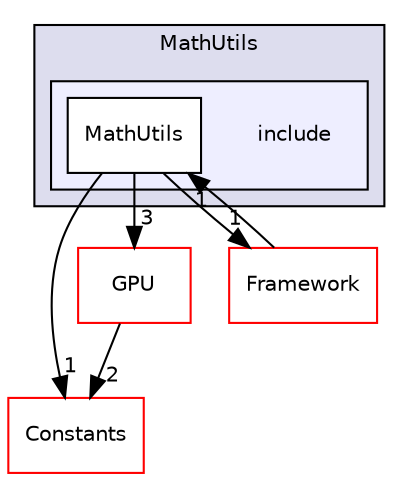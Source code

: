 digraph "/home/travis/build/AliceO2Group/AliceO2/Common/MathUtils/include" {
  bgcolor=transparent;
  compound=true
  node [ fontsize="10", fontname="Helvetica"];
  edge [ labelfontsize="10", labelfontname="Helvetica"];
  subgraph clusterdir_1e6fb7e1d286de65f5cad603aaa68769 {
    graph [ bgcolor="#ddddee", pencolor="black", label="MathUtils" fontname="Helvetica", fontsize="10", URL="dir_1e6fb7e1d286de65f5cad603aaa68769.html"]
  subgraph clusterdir_a8353808d0468577e29de121914e6940 {
    graph [ bgcolor="#eeeeff", pencolor="black", label="" URL="dir_a8353808d0468577e29de121914e6940.html"];
    dir_a8353808d0468577e29de121914e6940 [shape=plaintext label="include"];
    dir_23c27c77d2172bac1b174c3c1a070dcb [shape=box label="MathUtils" color="black" fillcolor="white" style="filled" URL="dir_23c27c77d2172bac1b174c3c1a070dcb.html"];
  }
  }
  dir_6595de266f53d2529c2724716663252d [shape=box label="Constants" color="red" URL="dir_6595de266f53d2529c2724716663252d.html"];
  dir_f511f1e9c03c071966ae594f00bbc5e0 [shape=box label="GPU" color="red" URL="dir_f511f1e9c03c071966ae594f00bbc5e0.html"];
  dir_bcbb2cf9a3d3d83e5515c82071a07177 [shape=box label="Framework" color="red" URL="dir_bcbb2cf9a3d3d83e5515c82071a07177.html"];
  dir_23c27c77d2172bac1b174c3c1a070dcb->dir_6595de266f53d2529c2724716663252d [headlabel="1", labeldistance=1.5 headhref="dir_000038_000028.html"];
  dir_23c27c77d2172bac1b174c3c1a070dcb->dir_f511f1e9c03c071966ae594f00bbc5e0 [headlabel="3", labeldistance=1.5 headhref="dir_000038_000667.html"];
  dir_23c27c77d2172bac1b174c3c1a070dcb->dir_bcbb2cf9a3d3d83e5515c82071a07177 [headlabel="1", labeldistance=1.5 headhref="dir_000038_000013.html"];
  dir_f511f1e9c03c071966ae594f00bbc5e0->dir_6595de266f53d2529c2724716663252d [headlabel="2", labeldistance=1.5 headhref="dir_000667_000028.html"];
  dir_bcbb2cf9a3d3d83e5515c82071a07177->dir_23c27c77d2172bac1b174c3c1a070dcb [headlabel="1", labeldistance=1.5 headhref="dir_000013_000038.html"];
}
